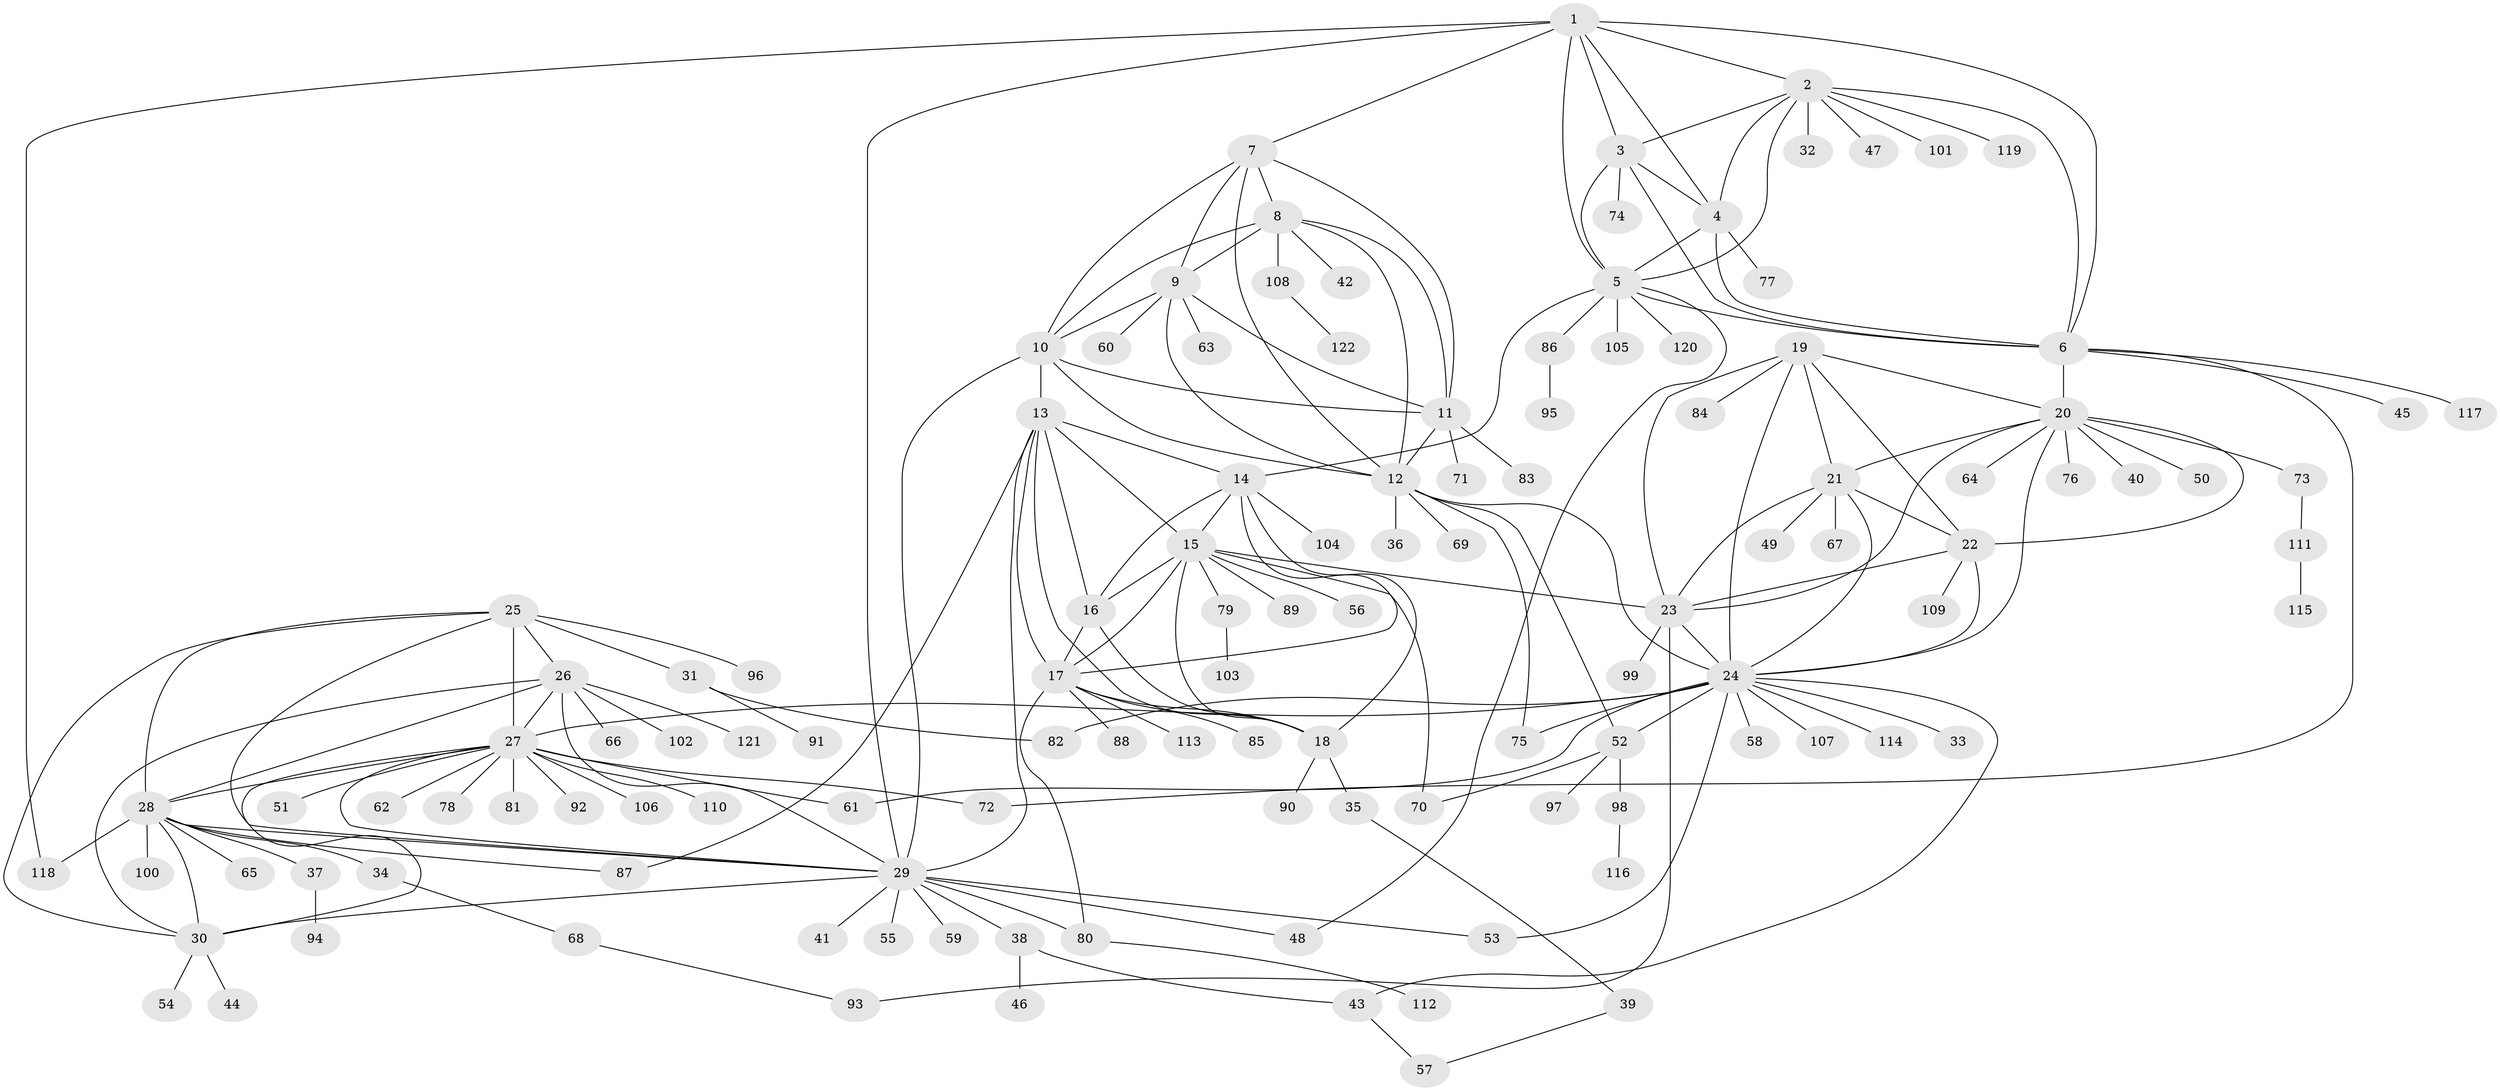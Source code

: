 // coarse degree distribution, {3: 0.01639344262295082, 7: 0.04918032786885246, 6: 0.03278688524590164, 4: 0.01639344262295082, 1: 0.7704918032786885, 15: 0.01639344262295082, 14: 0.01639344262295082, 2: 0.03278688524590164, 9: 0.01639344262295082, 8: 0.01639344262295082, 11: 0.01639344262295082}
// Generated by graph-tools (version 1.1) at 2025/57/03/04/25 21:57:54]
// undirected, 122 vertices, 191 edges
graph export_dot {
graph [start="1"]
  node [color=gray90,style=filled];
  1;
  2;
  3;
  4;
  5;
  6;
  7;
  8;
  9;
  10;
  11;
  12;
  13;
  14;
  15;
  16;
  17;
  18;
  19;
  20;
  21;
  22;
  23;
  24;
  25;
  26;
  27;
  28;
  29;
  30;
  31;
  32;
  33;
  34;
  35;
  36;
  37;
  38;
  39;
  40;
  41;
  42;
  43;
  44;
  45;
  46;
  47;
  48;
  49;
  50;
  51;
  52;
  53;
  54;
  55;
  56;
  57;
  58;
  59;
  60;
  61;
  62;
  63;
  64;
  65;
  66;
  67;
  68;
  69;
  70;
  71;
  72;
  73;
  74;
  75;
  76;
  77;
  78;
  79;
  80;
  81;
  82;
  83;
  84;
  85;
  86;
  87;
  88;
  89;
  90;
  91;
  92;
  93;
  94;
  95;
  96;
  97;
  98;
  99;
  100;
  101;
  102;
  103;
  104;
  105;
  106;
  107;
  108;
  109;
  110;
  111;
  112;
  113;
  114;
  115;
  116;
  117;
  118;
  119;
  120;
  121;
  122;
  1 -- 2;
  1 -- 3;
  1 -- 4;
  1 -- 5;
  1 -- 6;
  1 -- 7;
  1 -- 29;
  1 -- 118;
  2 -- 3;
  2 -- 4;
  2 -- 5;
  2 -- 6;
  2 -- 32;
  2 -- 47;
  2 -- 101;
  2 -- 119;
  3 -- 4;
  3 -- 5;
  3 -- 6;
  3 -- 74;
  4 -- 5;
  4 -- 6;
  4 -- 77;
  5 -- 6;
  5 -- 14;
  5 -- 48;
  5 -- 86;
  5 -- 105;
  5 -- 120;
  6 -- 20;
  6 -- 45;
  6 -- 72;
  6 -- 117;
  7 -- 8;
  7 -- 9;
  7 -- 10;
  7 -- 11;
  7 -- 12;
  8 -- 9;
  8 -- 10;
  8 -- 11;
  8 -- 12;
  8 -- 42;
  8 -- 108;
  9 -- 10;
  9 -- 11;
  9 -- 12;
  9 -- 60;
  9 -- 63;
  10 -- 11;
  10 -- 12;
  10 -- 13;
  10 -- 29;
  11 -- 12;
  11 -- 71;
  11 -- 83;
  12 -- 24;
  12 -- 36;
  12 -- 52;
  12 -- 69;
  12 -- 75;
  13 -- 14;
  13 -- 15;
  13 -- 16;
  13 -- 17;
  13 -- 18;
  13 -- 29;
  13 -- 87;
  14 -- 15;
  14 -- 16;
  14 -- 17;
  14 -- 18;
  14 -- 104;
  15 -- 16;
  15 -- 17;
  15 -- 18;
  15 -- 23;
  15 -- 56;
  15 -- 70;
  15 -- 79;
  15 -- 89;
  16 -- 17;
  16 -- 18;
  17 -- 18;
  17 -- 80;
  17 -- 85;
  17 -- 88;
  17 -- 113;
  18 -- 35;
  18 -- 90;
  19 -- 20;
  19 -- 21;
  19 -- 22;
  19 -- 23;
  19 -- 24;
  19 -- 84;
  20 -- 21;
  20 -- 22;
  20 -- 23;
  20 -- 24;
  20 -- 40;
  20 -- 50;
  20 -- 64;
  20 -- 73;
  20 -- 76;
  21 -- 22;
  21 -- 23;
  21 -- 24;
  21 -- 49;
  21 -- 67;
  22 -- 23;
  22 -- 24;
  22 -- 109;
  23 -- 24;
  23 -- 93;
  23 -- 99;
  24 -- 27;
  24 -- 33;
  24 -- 43;
  24 -- 52;
  24 -- 53;
  24 -- 58;
  24 -- 61;
  24 -- 75;
  24 -- 82;
  24 -- 107;
  24 -- 114;
  25 -- 26;
  25 -- 27;
  25 -- 28;
  25 -- 29;
  25 -- 30;
  25 -- 31;
  25 -- 96;
  26 -- 27;
  26 -- 28;
  26 -- 29;
  26 -- 30;
  26 -- 66;
  26 -- 102;
  26 -- 121;
  27 -- 28;
  27 -- 29;
  27 -- 30;
  27 -- 51;
  27 -- 61;
  27 -- 62;
  27 -- 72;
  27 -- 78;
  27 -- 81;
  27 -- 92;
  27 -- 106;
  27 -- 110;
  28 -- 29;
  28 -- 30;
  28 -- 34;
  28 -- 37;
  28 -- 65;
  28 -- 87;
  28 -- 100;
  28 -- 118;
  29 -- 30;
  29 -- 38;
  29 -- 41;
  29 -- 48;
  29 -- 53;
  29 -- 55;
  29 -- 59;
  29 -- 80;
  30 -- 44;
  30 -- 54;
  31 -- 82;
  31 -- 91;
  34 -- 68;
  35 -- 39;
  37 -- 94;
  38 -- 43;
  38 -- 46;
  39 -- 57;
  43 -- 57;
  52 -- 70;
  52 -- 97;
  52 -- 98;
  68 -- 93;
  73 -- 111;
  79 -- 103;
  80 -- 112;
  86 -- 95;
  98 -- 116;
  108 -- 122;
  111 -- 115;
}
